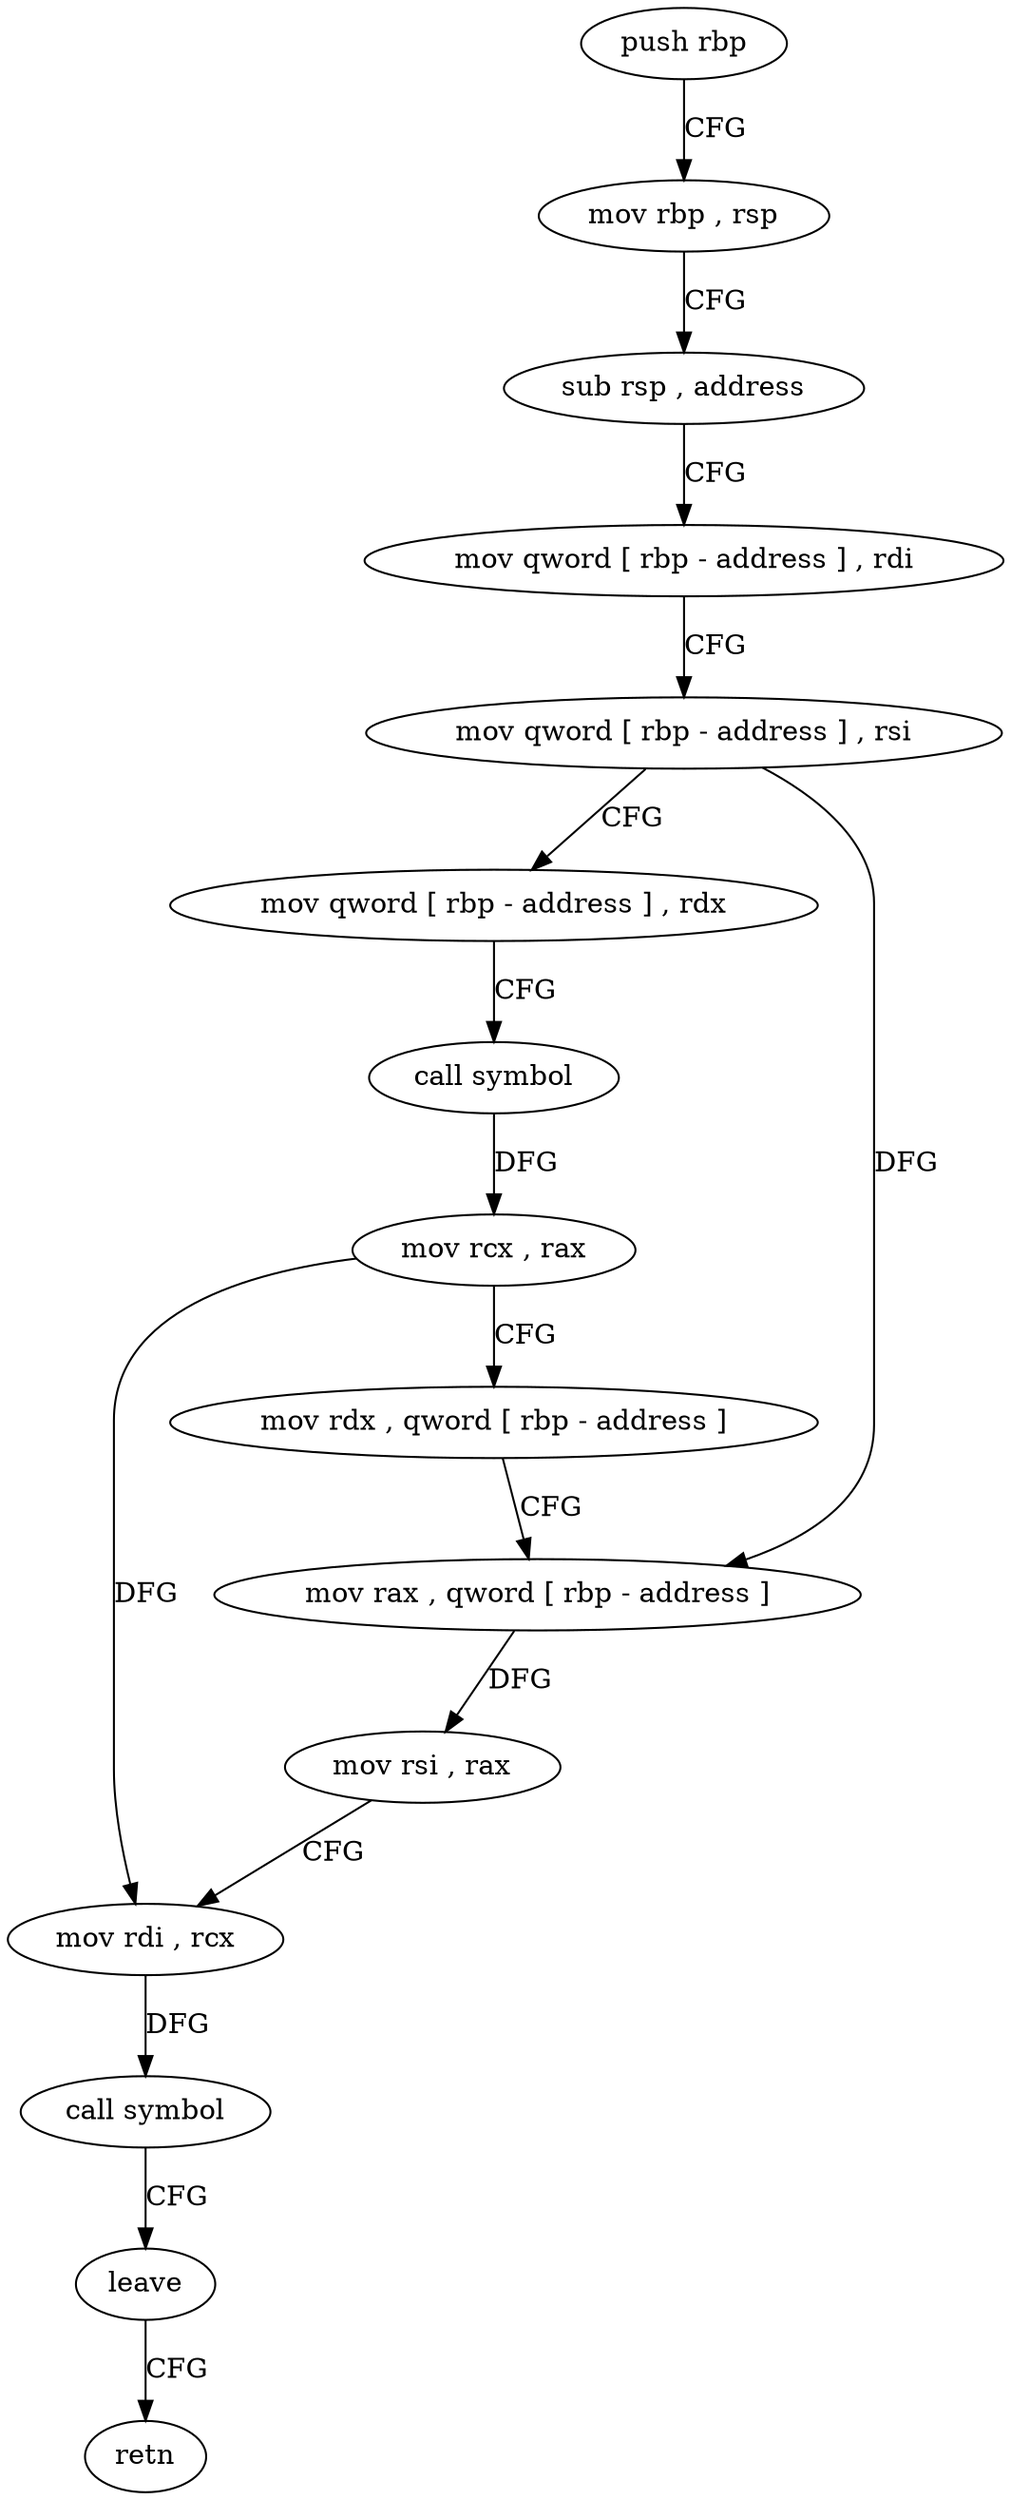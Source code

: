 digraph "func" {
"4268579" [label = "push rbp" ]
"4268580" [label = "mov rbp , rsp" ]
"4268583" [label = "sub rsp , address" ]
"4268587" [label = "mov qword [ rbp - address ] , rdi" ]
"4268591" [label = "mov qword [ rbp - address ] , rsi" ]
"4268595" [label = "mov qword [ rbp - address ] , rdx" ]
"4268599" [label = "call symbol" ]
"4268604" [label = "mov rcx , rax" ]
"4268607" [label = "mov rdx , qword [ rbp - address ]" ]
"4268611" [label = "mov rax , qword [ rbp - address ]" ]
"4268615" [label = "mov rsi , rax" ]
"4268618" [label = "mov rdi , rcx" ]
"4268621" [label = "call symbol" ]
"4268626" [label = "leave" ]
"4268627" [label = "retn" ]
"4268579" -> "4268580" [ label = "CFG" ]
"4268580" -> "4268583" [ label = "CFG" ]
"4268583" -> "4268587" [ label = "CFG" ]
"4268587" -> "4268591" [ label = "CFG" ]
"4268591" -> "4268595" [ label = "CFG" ]
"4268591" -> "4268611" [ label = "DFG" ]
"4268595" -> "4268599" [ label = "CFG" ]
"4268599" -> "4268604" [ label = "DFG" ]
"4268604" -> "4268607" [ label = "CFG" ]
"4268604" -> "4268618" [ label = "DFG" ]
"4268607" -> "4268611" [ label = "CFG" ]
"4268611" -> "4268615" [ label = "DFG" ]
"4268615" -> "4268618" [ label = "CFG" ]
"4268618" -> "4268621" [ label = "DFG" ]
"4268621" -> "4268626" [ label = "CFG" ]
"4268626" -> "4268627" [ label = "CFG" ]
}
